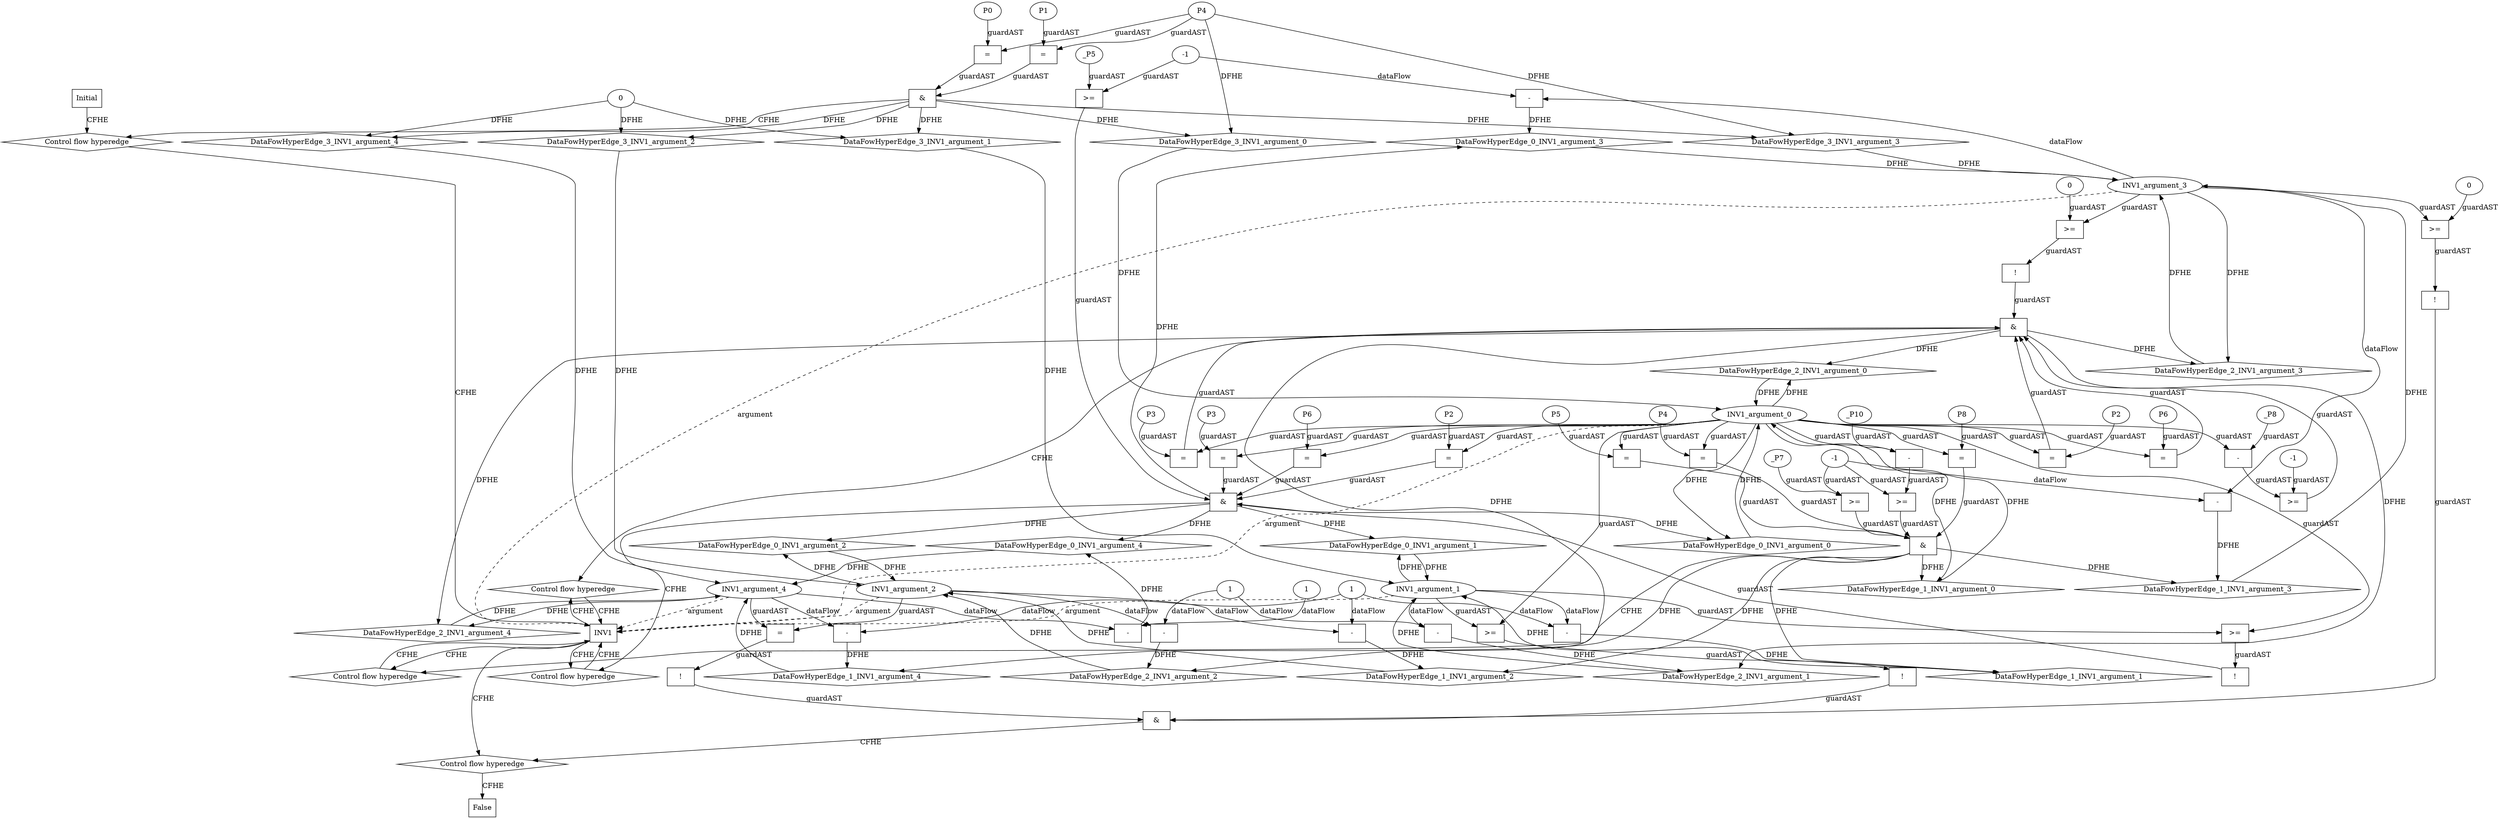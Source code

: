 // Horn Graph
digraph {
	"xxxINV1___INV1_0xxxdataFlow_0_node_0" [label="-"  nodeName="xxxINV1___INV1_0xxxdataFlow_0_node_0" class=Operator GNNNodeID=5 shape=rect]
	"xxxINV1___INV1_0xxxdataFlow_0_node_2" [label="-1"  nodeName="xxxINV1___INV1_0xxxdataFlow_0_node_2" class=IdealInt GNNNodeID=6]
		"INV1_argument_3" -> "xxxINV1___INV1_0xxxdataFlow_0_node_0" [ label="dataFlow"]
		"xxxINV1___INV1_0xxxdataFlow_0_node_2" -> "xxxINV1___INV1_0xxxdataFlow_0_node_0" [ label="dataFlow"]
	"xxxINV1___INV1_0xxxdataFlow1_node_0" [label="-"  nodeName="xxxINV1___INV1_0xxxdataFlow1_node_0" class=Operator GNNNodeID=7 shape=rect]
	"xxxINV1___INV1_0xxxdataFlow1_node_2" [label="1"  nodeName="xxxINV1___INV1_0xxxdataFlow1_node_2" class=IdealInt GNNNodeID=8]
		"INV1_argument_4" -> "xxxINV1___INV1_0xxxdataFlow1_node_0" [ label="dataFlow"]
		"xxxINV1___INV1_0xxxdataFlow1_node_2" -> "xxxINV1___INV1_0xxxdataFlow1_node_0" [ label="dataFlow"]
	"xxxINV1___INV1_0xxxguard_0_node_0" [label="="  nodeName="xxxINV1___INV1_0xxxguard_0_node_0" class=Operator GNNNodeID=9 shape=rect]
	"xxxINV1___INV1_0xxxguard_0_node_1" [label="P2"  nodeName="xxxINV1___INV1_0xxxguard_0_node_1" class=symbolicConstant GNNNodeID=10]
		"xxxINV1___INV1_0xxxguard_0_node_1" -> "xxxINV1___INV1_0xxxguard_0_node_0" [ label="guardAST"]
		"INV1_argument_0" -> "xxxINV1___INV1_0xxxguard_0_node_0" [ label="guardAST"]
	"xxxINV1___INV1_0xxxguard1_node_0" [label="="  nodeName="xxxINV1___INV1_0xxxguard1_node_0" class=Operator GNNNodeID=11 shape=rect]
	"xxxINV1___INV1_0xxxguard1_node_1" [label="P6"  nodeName="xxxINV1___INV1_0xxxguard1_node_1" class=symbolicConstant GNNNodeID=12]
		"xxxINV1___INV1_0xxxguard1_node_1" -> "xxxINV1___INV1_0xxxguard1_node_0" [ label="guardAST"]
		"INV1_argument_0" -> "xxxINV1___INV1_0xxxguard1_node_0" [ label="guardAST"]
	"xxxINV1___INV1_0xxxguard2_node_0" [label="!"  nodeName="xxxINV1___INV1_0xxxguard2_node_0" class=Operator GNNNodeID=13 shape=rect]
	"xxxINV1___INV1_0xxxguard2_node_1" [label=">="  nodeName="xxxINV1___INV1_0xxxguard2_node_1" class=Operator GNNNodeID=14 shape=rect]
		"xxxINV1___INV1_0xxxguard2_node_1" -> "xxxINV1___INV1_0xxxguard2_node_0" [ label="guardAST"]
		"INV1_argument_0" -> "xxxINV1___INV1_0xxxguard2_node_1" [ label="guardAST"]
		"INV1_argument_1" -> "xxxINV1___INV1_0xxxguard2_node_1" [ label="guardAST"]
	"xxxINV1___INV1_0xxxguard3_node_0" [label=">="  nodeName="xxxINV1___INV1_0xxxguard3_node_0" class=Operator GNNNodeID=15 shape=rect]
	"xxxINV1___INV1_0xxxguard3_node_1" [label="_P5"  nodeName="xxxINV1___INV1_0xxxguard3_node_1" class=symbolicConstant GNNNodeID=16]
		"xxxINV1___INV1_0xxxguard3_node_1" -> "xxxINV1___INV1_0xxxguard3_node_0" [ label="guardAST"]
		"xxxINV1___INV1_0xxxdataFlow_0_node_2" -> "xxxINV1___INV1_0xxxguard3_node_0" [ label="guardAST"]
	"xxxINV1___INV1_0xxxguard4_node_0" [label="="  nodeName="xxxINV1___INV1_0xxxguard4_node_0" class=Operator GNNNodeID=17 shape=rect]
	"xxxINV1___INV1_0xxxguard4_node_1" [label="P3"  nodeName="xxxINV1___INV1_0xxxguard4_node_1" class=symbolicConstant GNNNodeID=18]
		"xxxINV1___INV1_0xxxguard4_node_1" -> "xxxINV1___INV1_0xxxguard4_node_0" [ label="guardAST"]
		"INV1_argument_0" -> "xxxINV1___INV1_0xxxguard4_node_0" [ label="guardAST"]
	"xxxINV1___INV1_1xxxdataFlow_0_node_0" [label="-"  nodeName="xxxINV1___INV1_1xxxdataFlow_0_node_0" class=Operator GNNNodeID=19 shape=rect]
	"xxxINV1___INV1_1xxxdataFlow_0_node_2" [label="1"  nodeName="xxxINV1___INV1_1xxxdataFlow_0_node_2" class=IdealInt GNNNodeID=20]
		"INV1_argument_1" -> "xxxINV1___INV1_1xxxdataFlow_0_node_0" [ label="dataFlow"]
		"xxxINV1___INV1_1xxxdataFlow_0_node_2" -> "xxxINV1___INV1_1xxxdataFlow_0_node_0" [ label="dataFlow"]
	"xxxINV1___INV1_1xxxdataFlow1_node_0" [label="-"  nodeName="xxxINV1___INV1_1xxxdataFlow1_node_0" class=Operator GNNNodeID=21 shape=rect]
	"xxxINV1___INV1_1xxxdataFlow1_node_2" [label="-1"  nodeName="xxxINV1___INV1_1xxxdataFlow1_node_2" class=IdealInt GNNNodeID=22]
		"INV1_argument_3" -> "xxxINV1___INV1_1xxxdataFlow1_node_0" [ label="dataFlow"]
		"xxxINV1___INV1_1xxxdataFlow1_node_2" -> "xxxINV1___INV1_1xxxdataFlow1_node_0" [ label="dataFlow"]
	"xxxINV1___INV1_1xxxdataFlow2_node_0" [label="-"  nodeName="xxxINV1___INV1_1xxxdataFlow2_node_0" class=Operator GNNNodeID=23 shape=rect]
		"INV1_argument_2" -> "xxxINV1___INV1_1xxxdataFlow2_node_0" [ label="dataFlow"]
		"xxxINV1___INV1_1xxxdataFlow_0_node_2" -> "xxxINV1___INV1_1xxxdataFlow2_node_0" [ label="dataFlow"]
	"xxxINV1___INV1_1xxxdataFlow3_node_0" [label="-"  nodeName="xxxINV1___INV1_1xxxdataFlow3_node_0" class=Operator GNNNodeID=24 shape=rect]
		"INV1_argument_4" -> "xxxINV1___INV1_1xxxdataFlow3_node_0" [ label="dataFlow"]
		"xxxINV1___INV1_1xxxdataFlow_0_node_2" -> "xxxINV1___INV1_1xxxdataFlow3_node_0" [ label="dataFlow"]
	"xxxINV1___INV1_1xxxguard_0_node_0" [label="="  nodeName="xxxINV1___INV1_1xxxguard_0_node_0" class=Operator GNNNodeID=25 shape=rect]
	"xxxINV1___INV1_1xxxguard_0_node_1" [label="P4"  nodeName="xxxINV1___INV1_1xxxguard_0_node_1" class=symbolicConstant GNNNodeID=26]
		"xxxINV1___INV1_1xxxguard_0_node_1" -> "xxxINV1___INV1_1xxxguard_0_node_0" [ label="guardAST"]
		"INV1_argument_0" -> "xxxINV1___INV1_1xxxguard_0_node_0" [ label="guardAST"]
	"xxxINV1___INV1_1xxxguard1_node_0" [label="="  nodeName="xxxINV1___INV1_1xxxguard1_node_0" class=Operator GNNNodeID=27 shape=rect]
	"xxxINV1___INV1_1xxxguard1_node_1" [label="P8"  nodeName="xxxINV1___INV1_1xxxguard1_node_1" class=symbolicConstant GNNNodeID=28]
		"xxxINV1___INV1_1xxxguard1_node_1" -> "xxxINV1___INV1_1xxxguard1_node_0" [ label="guardAST"]
		"INV1_argument_0" -> "xxxINV1___INV1_1xxxguard1_node_0" [ label="guardAST"]
	"xxxINV1___INV1_1xxxguard2_node_0" [label=">="  nodeName="xxxINV1___INV1_1xxxguard2_node_0" class=Operator GNNNodeID=29 shape=rect]
	"xxxINV1___INV1_1xxxguard2_node_1" [label="_P7"  nodeName="xxxINV1___INV1_1xxxguard2_node_1" class=symbolicConstant GNNNodeID=30]
		"xxxINV1___INV1_1xxxguard2_node_1" -> "xxxINV1___INV1_1xxxguard2_node_0" [ label="guardAST"]
		"xxxINV1___INV1_1xxxdataFlow1_node_2" -> "xxxINV1___INV1_1xxxguard2_node_0" [ label="guardAST"]
	"xxxINV1___INV1_1xxxguard3_node_0" [label=">="  nodeName="xxxINV1___INV1_1xxxguard3_node_0" class=Operator GNNNodeID=31 shape=rect]
	"xxxINV1___INV1_1xxxguard3_node_1" [label="-"  nodeName="xxxINV1___INV1_1xxxguard3_node_1" class=Operator GNNNodeID=32 shape=rect]
	"xxxINV1___INV1_1xxxguard3_node_3" [label="_P10"  nodeName="xxxINV1___INV1_1xxxguard3_node_3" class=symbolicConstant GNNNodeID=33]
		"xxxINV1___INV1_1xxxguard3_node_1" -> "xxxINV1___INV1_1xxxguard3_node_0" [ label="guardAST"]
		"xxxINV1___INV1_1xxxdataFlow1_node_2" -> "xxxINV1___INV1_1xxxguard3_node_0" [ label="guardAST"]
		"INV1_argument_0" -> "xxxINV1___INV1_1xxxguard3_node_1" [ label="guardAST"]
		"xxxINV1___INV1_1xxxguard3_node_3" -> "xxxINV1___INV1_1xxxguard3_node_1" [ label="guardAST"]
	"xxxINV1___INV1_1xxxguard4_node_0" [label="="  nodeName="xxxINV1___INV1_1xxxguard4_node_0" class=Operator GNNNodeID=34 shape=rect]
	"xxxINV1___INV1_1xxxguard4_node_1" [label="P5"  nodeName="xxxINV1___INV1_1xxxguard4_node_1" class=symbolicConstant GNNNodeID=35]
		"xxxINV1___INV1_1xxxguard4_node_1" -> "xxxINV1___INV1_1xxxguard4_node_0" [ label="guardAST"]
		"INV1_argument_0" -> "xxxINV1___INV1_1xxxguard4_node_0" [ label="guardAST"]
	"xxxINV1___INV1_2xxxdataFlow_0_node_0" [label="-"  nodeName="xxxINV1___INV1_2xxxdataFlow_0_node_0" class=Operator GNNNodeID=36 shape=rect]
	"xxxINV1___INV1_2xxxdataFlow_0_node_2" [label="1"  nodeName="xxxINV1___INV1_2xxxdataFlow_0_node_2" class=IdealInt GNNNodeID=37]
		"INV1_argument_1" -> "xxxINV1___INV1_2xxxdataFlow_0_node_0" [ label="dataFlow"]
		"xxxINV1___INV1_2xxxdataFlow_0_node_2" -> "xxxINV1___INV1_2xxxdataFlow_0_node_0" [ label="dataFlow"]
	"xxxINV1___INV1_2xxxdataFlow1_node_0" [label="-"  nodeName="xxxINV1___INV1_2xxxdataFlow1_node_0" class=Operator GNNNodeID=38 shape=rect]
		"INV1_argument_2" -> "xxxINV1___INV1_2xxxdataFlow1_node_0" [ label="dataFlow"]
		"xxxINV1___INV1_2xxxdataFlow_0_node_2" -> "xxxINV1___INV1_2xxxdataFlow1_node_0" [ label="dataFlow"]
	"xxxINV1___INV1_2xxxguard_0_node_0" [label="="  nodeName="xxxINV1___INV1_2xxxguard_0_node_0" class=Operator GNNNodeID=39 shape=rect]
	"xxxINV1___INV1_2xxxguard_0_node_1" [label="P2"  nodeName="xxxINV1___INV1_2xxxguard_0_node_1" class=symbolicConstant GNNNodeID=40]
		"xxxINV1___INV1_2xxxguard_0_node_1" -> "xxxINV1___INV1_2xxxguard_0_node_0" [ label="guardAST"]
		"INV1_argument_0" -> "xxxINV1___INV1_2xxxguard_0_node_0" [ label="guardAST"]
	"xxxINV1___INV1_2xxxguard1_node_0" [label="="  nodeName="xxxINV1___INV1_2xxxguard1_node_0" class=Operator GNNNodeID=41 shape=rect]
	"xxxINV1___INV1_2xxxguard1_node_1" [label="P6"  nodeName="xxxINV1___INV1_2xxxguard1_node_1" class=symbolicConstant GNNNodeID=42]
		"xxxINV1___INV1_2xxxguard1_node_1" -> "xxxINV1___INV1_2xxxguard1_node_0" [ label="guardAST"]
		"INV1_argument_0" -> "xxxINV1___INV1_2xxxguard1_node_0" [ label="guardAST"]
	"xxxINV1___INV1_2xxxguard2_node_0" [label=">="  nodeName="xxxINV1___INV1_2xxxguard2_node_0" class=Operator GNNNodeID=43 shape=rect]
	"xxxINV1___INV1_2xxxguard2_node_1" [label="-"  nodeName="xxxINV1___INV1_2xxxguard2_node_1" class=Operator GNNNodeID=44 shape=rect]
	"xxxINV1___INV1_2xxxguard2_node_3" [label="_P8"  nodeName="xxxINV1___INV1_2xxxguard2_node_3" class=symbolicConstant GNNNodeID=45]
	"xxxINV1___INV1_2xxxguard2_node_4" [label="-1"  nodeName="xxxINV1___INV1_2xxxguard2_node_4" class=IdealInt GNNNodeID=46]
		"xxxINV1___INV1_2xxxguard2_node_1" -> "xxxINV1___INV1_2xxxguard2_node_0" [ label="guardAST"]
		"xxxINV1___INV1_2xxxguard2_node_4" -> "xxxINV1___INV1_2xxxguard2_node_0" [ label="guardAST"]
		"INV1_argument_0" -> "xxxINV1___INV1_2xxxguard2_node_1" [ label="guardAST"]
		"xxxINV1___INV1_2xxxguard2_node_3" -> "xxxINV1___INV1_2xxxguard2_node_1" [ label="guardAST"]
	"xxxINV1___INV1_2xxxguard3_node_0" [label="!"  nodeName="xxxINV1___INV1_2xxxguard3_node_0" class=Operator GNNNodeID=47 shape=rect]
	"xxxINV1___INV1_2xxxguard3_node_1" [label=">="  nodeName="xxxINV1___INV1_2xxxguard3_node_1" class=Operator GNNNodeID=48 shape=rect]
	"xxxINV1___INV1_2xxxguard3_node_3" [label="0"  nodeName="xxxINV1___INV1_2xxxguard3_node_3" class=IdealInt GNNNodeID=49]
		"xxxINV1___INV1_2xxxguard3_node_1" -> "xxxINV1___INV1_2xxxguard3_node_0" [ label="guardAST"]
		"INV1_argument_3" -> "xxxINV1___INV1_2xxxguard3_node_1" [ label="guardAST"]
		"xxxINV1___INV1_2xxxguard3_node_3" -> "xxxINV1___INV1_2xxxguard3_node_1" [ label="guardAST"]
	"xxxINV1___INV1_2xxxguard4_node_0" [label="="  nodeName="xxxINV1___INV1_2xxxguard4_node_0" class=Operator GNNNodeID=50 shape=rect]
	"xxxINV1___INV1_2xxxguard4_node_1" [label="P3"  nodeName="xxxINV1___INV1_2xxxguard4_node_1" class=symbolicConstant GNNNodeID=51]
		"xxxINV1___INV1_2xxxguard4_node_1" -> "xxxINV1___INV1_2xxxguard4_node_0" [ label="guardAST"]
		"INV1_argument_0" -> "xxxINV1___INV1_2xxxguard4_node_0" [ label="guardAST"]
	"xxxINV1___Initial_3xxxdataFlow_0_node_0" [label="0"  nodeName="xxxINV1___Initial_3xxxdataFlow_0_node_0" class=IdealInt GNNNodeID=52]
	"xxxINV1___Initial_3xxxdataFlow3_node_0" [label="P4"  nodeName="xxxINV1___Initial_3xxxdataFlow3_node_0" class=symbolicConstant GNNNodeID=53]
	"xxxINV1___Initial_3xxxguard_0_node_0" [label="="  nodeName="xxxINV1___Initial_3xxxguard_0_node_0" class=Operator GNNNodeID=54 shape=rect]
	"xxxINV1___Initial_3xxxguard_0_node_1" [label="P0"  nodeName="xxxINV1___Initial_3xxxguard_0_node_1" class=symbolicConstant GNNNodeID=55]
		"xxxINV1___Initial_3xxxguard_0_node_1" -> "xxxINV1___Initial_3xxxguard_0_node_0" [ label="guardAST"]
		"xxxINV1___Initial_3xxxdataFlow3_node_0" -> "xxxINV1___Initial_3xxxguard_0_node_0" [ label="guardAST"]
	"xxxINV1___Initial_3xxxguard1_node_0" [label="="  nodeName="xxxINV1___Initial_3xxxguard1_node_0" class=Operator GNNNodeID=56 shape=rect]
	"xxxINV1___Initial_3xxxguard1_node_1" [label="P1"  nodeName="xxxINV1___Initial_3xxxguard1_node_1" class=symbolicConstant GNNNodeID=57]
		"xxxINV1___Initial_3xxxguard1_node_1" -> "xxxINV1___Initial_3xxxguard1_node_0" [ label="guardAST"]
		"xxxINV1___Initial_3xxxdataFlow3_node_0" -> "xxxINV1___Initial_3xxxguard1_node_0" [ label="guardAST"]
	"xxxFALSE___INV1_4xxxguard_0_node_0" [label="!"  nodeName="xxxFALSE___INV1_4xxxguard_0_node_0" class=Operator GNNNodeID=58 shape=rect]
	"xxxFALSE___INV1_4xxxguard_0_node_1" [label=">="  nodeName="xxxFALSE___INV1_4xxxguard_0_node_1" class=Operator GNNNodeID=59 shape=rect]
		"xxxFALSE___INV1_4xxxguard_0_node_1" -> "xxxFALSE___INV1_4xxxguard_0_node_0" [ label="guardAST"]
		"INV1_argument_0" -> "xxxFALSE___INV1_4xxxguard_0_node_1" [ label="guardAST"]
		"INV1_argument_1" -> "xxxFALSE___INV1_4xxxguard_0_node_1" [ label="guardAST"]
	"xxxFALSE___INV1_4xxxguard1_node_0" [label="!"  nodeName="xxxFALSE___INV1_4xxxguard1_node_0" class=Operator GNNNodeID=60 shape=rect]
	"xxxFALSE___INV1_4xxxguard1_node_1" [label=">="  nodeName="xxxFALSE___INV1_4xxxguard1_node_1" class=Operator GNNNodeID=61 shape=rect]
	"xxxFALSE___INV1_4xxxguard1_node_3" [label="0"  nodeName="xxxFALSE___INV1_4xxxguard1_node_3" class=IdealInt GNNNodeID=62]
		"xxxFALSE___INV1_4xxxguard1_node_1" -> "xxxFALSE___INV1_4xxxguard1_node_0" [ label="guardAST"]
		"INV1_argument_3" -> "xxxFALSE___INV1_4xxxguard1_node_1" [ label="guardAST"]
		"xxxFALSE___INV1_4xxxguard1_node_3" -> "xxxFALSE___INV1_4xxxguard1_node_1" [ label="guardAST"]
	"xxxFALSE___INV1_4xxxguard2_node_0" [label="!"  nodeName="xxxFALSE___INV1_4xxxguard2_node_0" class=Operator GNNNodeID=63 shape=rect]
	"xxxFALSE___INV1_4xxxguard2_node_1" [label="="  nodeName="xxxFALSE___INV1_4xxxguard2_node_1" class=Operator GNNNodeID=64 shape=rect]
		"xxxFALSE___INV1_4xxxguard2_node_1" -> "xxxFALSE___INV1_4xxxguard2_node_0" [ label="guardAST"]
		"INV1_argument_2" -> "xxxFALSE___INV1_4xxxguard2_node_1" [ label="guardAST"]
		"INV1_argument_4" -> "xxxFALSE___INV1_4xxxguard2_node_1" [ label="guardAST"]
	"INV1" [label="INV1"  nodeName="INV1" class=CONTROL GNNNodeID=65 shape="rect"]
	"FALSE" [label="False"  nodeName=False class=CONTROL GNNNodeID=66 shape="rect"]
	"Initial" [label="Initial"  nodeName=Initial class=CONTROL GNNNodeID=67 shape="rect"]
	"ControlFowHyperEdge_0" [label="Control flow hyperedge"  hyperEdgeNodeID=0 nodeName=ControlFowHyperEdge_0 class=controlFlowHyperEdge shape="diamond"]
		"INV1" -> ControlFowHyperEdge_0 [ label="CFHE"]
		"ControlFowHyperEdge_0" -> "INV1" [ label="CFHE"]
	"ControlFowHyperEdge_1" [label="Control flow hyperedge"  hyperEdgeNodeID=1 nodeName=ControlFowHyperEdge_1 class=controlFlowHyperEdge shape="diamond"]
		"INV1" -> ControlFowHyperEdge_1 [ label="CFHE"]
		"ControlFowHyperEdge_1" -> "INV1" [ label="CFHE"]
	"ControlFowHyperEdge_2" [label="Control flow hyperedge"  hyperEdgeNodeID=2 nodeName=ControlFowHyperEdge_2 class=controlFlowHyperEdge shape="diamond"]
		"INV1" -> ControlFowHyperEdge_2 [ label="CFHE"]
		"ControlFowHyperEdge_2" -> "INV1" [ label="CFHE"]
	"ControlFowHyperEdge_3" [label="Control flow hyperedge"  hyperEdgeNodeID=3 nodeName=ControlFowHyperEdge_3 class=controlFlowHyperEdge shape="diamond"]
		"Initial" -> ControlFowHyperEdge_3 [ label="CFHE"]
		"ControlFowHyperEdge_3" -> "INV1" [ label="CFHE"]
	"ControlFowHyperEdge_4" [label="Control flow hyperedge"  hyperEdgeNodeID=4 nodeName=ControlFowHyperEdge_4 class=controlFlowHyperEdge shape="diamond"]
		"INV1" -> ControlFowHyperEdge_4 [ label="CFHE"]
		"ControlFowHyperEdge_4" -> "FALSE" [ label="CFHE"]
	"INV1_argument_0" [label="INV1_argument_0"  nodeName=argument0 class=argument shape=oval GNNNodeID=68 head="INV1"]
		"INV1_argument_0" -> "INV1" [ label="argument" style=dashed]
	"INV1_argument_1" [label="INV1_argument_1"  nodeName=argument1 class=argument shape=oval GNNNodeID=68 head="INV1"]
		"INV1_argument_1" -> "INV1" [ label="argument" style=dashed]
	"INV1_argument_2" [label="INV1_argument_2"  nodeName=argument2 class=argument shape=oval GNNNodeID=68 head="INV1"]
		"INV1_argument_2" -> "INV1" [ label="argument" style=dashed]
	"INV1_argument_3" [label="INV1_argument_3"  nodeName=argument3 class=argument shape=oval GNNNodeID=68 head="INV1"]
		"INV1_argument_3" -> "INV1" [ label="argument" style=dashed]
	"INV1_argument_4" [label="INV1_argument_4"  nodeName=argument4 class=argument shape=oval GNNNodeID=68 head="INV1"]
		"INV1_argument_4" -> "INV1" [ label="argument" style=dashed]
	"xxxINV1___INV1_0xxx_and" [label="&"  andName="xxxINV1___INV1_0xxx_and" class=Operator shape=rect]
		"xxxINV1___INV1_0xxxguard1_node_0" -> "xxxINV1___INV1_0xxx_and" [ label="guardAST"]
		"xxxINV1___INV1_0xxxguard2_node_0" -> "xxxINV1___INV1_0xxx_and" [ label="guardAST"]
		"xxxINV1___INV1_0xxxguard_0_node_0" -> "xxxINV1___INV1_0xxx_and" [ label="guardAST"]
		"xxxINV1___INV1_0xxxguard4_node_0" -> "xxxINV1___INV1_0xxx_and" [ label="guardAST"]
		"xxxINV1___INV1_0xxxguard3_node_0" -> "xxxINV1___INV1_0xxx_and" [ label="guardAST"]
		"xxxINV1___INV1_0xxx_and" -> "ControlFowHyperEdge_0" [ label="CFHE"]
	"xxxINV1___INV1_1xxx_and" [label="&"  andName="xxxINV1___INV1_1xxx_and" class=Operator shape=rect]
		"xxxINV1___INV1_1xxxguard2_node_0" -> "xxxINV1___INV1_1xxx_and" [ label="guardAST"]
		"xxxINV1___INV1_1xxxguard3_node_0" -> "xxxINV1___INV1_1xxx_and" [ label="guardAST"]
		"xxxINV1___INV1_1xxxguard_0_node_0" -> "xxxINV1___INV1_1xxx_and" [ label="guardAST"]
		"xxxINV1___INV1_1xxxguard4_node_0" -> "xxxINV1___INV1_1xxx_and" [ label="guardAST"]
		"xxxINV1___INV1_1xxxguard1_node_0" -> "xxxINV1___INV1_1xxx_and" [ label="guardAST"]
		"xxxINV1___INV1_1xxx_and" -> "ControlFowHyperEdge_1" [ label="CFHE"]
	"xxxINV1___INV1_2xxx_and" [label="&"  andName="xxxINV1___INV1_2xxx_and" class=Operator shape=rect]
		"xxxINV1___INV1_2xxxguard3_node_0" -> "xxxINV1___INV1_2xxx_and" [ label="guardAST"]
		"xxxINV1___INV1_2xxxguard4_node_0" -> "xxxINV1___INV1_2xxx_and" [ label="guardAST"]
		"xxxINV1___INV1_2xxxguard_0_node_0" -> "xxxINV1___INV1_2xxx_and" [ label="guardAST"]
		"xxxINV1___INV1_2xxxguard2_node_0" -> "xxxINV1___INV1_2xxx_and" [ label="guardAST"]
		"xxxINV1___INV1_2xxxguard1_node_0" -> "xxxINV1___INV1_2xxx_and" [ label="guardAST"]
		"xxxINV1___INV1_2xxx_and" -> "ControlFowHyperEdge_2" [ label="CFHE"]
	"xxxINV1___Initial_3xxx_and" [label="&"  andName="xxxINV1___Initial_3xxx_and" class=Operator shape=rect]
		"xxxINV1___Initial_3xxxguard_0_node_0" -> "xxxINV1___Initial_3xxx_and" [ label="guardAST"]
		"xxxINV1___Initial_3xxxguard1_node_0" -> "xxxINV1___Initial_3xxx_and" [ label="guardAST"]
		"xxxINV1___Initial_3xxx_and" -> "ControlFowHyperEdge_3" [ label="CFHE"]
	"xxxFALSE___INV1_4xxx_and" [label="&"  andName="xxxFALSE___INV1_4xxx_and" class=Operator shape=rect]
		"xxxFALSE___INV1_4xxxguard_0_node_0" -> "xxxFALSE___INV1_4xxx_and" [ label="guardAST"]
		"xxxFALSE___INV1_4xxxguard1_node_0" -> "xxxFALSE___INV1_4xxx_and" [ label="guardAST"]
		"xxxFALSE___INV1_4xxxguard2_node_0" -> "xxxFALSE___INV1_4xxx_and" [ label="guardAST"]
		"xxxFALSE___INV1_4xxx_and" -> "ControlFowHyperEdge_4" [ label="CFHE"]
		"INV1_argument_0" -> "DataFowHyperEdge_0_INV1_argument_0" [ label="DFHE"]
	"DataFowHyperEdge_0_INV1_argument_0" [label="DataFowHyperEdge_0_INV1_argument_0"  nodeName="DataFowHyperEdge_0_INV1_argument_0" class=DataFlowHyperedge shape=diamond]
		"DataFowHyperEdge_0_INV1_argument_0" -> "INV1_argument_0" [ label="DFHE"]
		"xxxINV1___INV1_0xxx_and" -> "DataFowHyperEdge_0_INV1_argument_0" [ label="DFHE"]
		"INV1_argument_1" -> "DataFowHyperEdge_0_INV1_argument_1" [ label="DFHE"]
	"DataFowHyperEdge_0_INV1_argument_1" [label="DataFowHyperEdge_0_INV1_argument_1"  nodeName="DataFowHyperEdge_0_INV1_argument_1" class=DataFlowHyperedge shape=diamond]
		"DataFowHyperEdge_0_INV1_argument_1" -> "INV1_argument_1" [ label="DFHE"]
		"xxxINV1___INV1_0xxx_and" -> "DataFowHyperEdge_0_INV1_argument_1" [ label="DFHE"]
		"INV1_argument_2" -> "DataFowHyperEdge_0_INV1_argument_2" [ label="DFHE"]
	"DataFowHyperEdge_0_INV1_argument_2" [label="DataFowHyperEdge_0_INV1_argument_2"  nodeName="DataFowHyperEdge_0_INV1_argument_2" class=DataFlowHyperedge shape=diamond]
		"DataFowHyperEdge_0_INV1_argument_2" -> "INV1_argument_2" [ label="DFHE"]
		"xxxINV1___INV1_0xxx_and" -> "DataFowHyperEdge_0_INV1_argument_2" [ label="DFHE"]
		"INV1_argument_0" -> "DataFowHyperEdge_1_INV1_argument_0" [ label="DFHE"]
	"DataFowHyperEdge_1_INV1_argument_0" [label="DataFowHyperEdge_1_INV1_argument_0"  nodeName="DataFowHyperEdge_1_INV1_argument_0" class=DataFlowHyperedge shape=diamond]
		"DataFowHyperEdge_1_INV1_argument_0" -> "INV1_argument_0" [ label="DFHE"]
		"xxxINV1___INV1_1xxx_and" -> "DataFowHyperEdge_1_INV1_argument_0" [ label="DFHE"]
		"INV1_argument_0" -> "DataFowHyperEdge_2_INV1_argument_0" [ label="DFHE"]
	"DataFowHyperEdge_2_INV1_argument_0" [label="DataFowHyperEdge_2_INV1_argument_0"  nodeName="DataFowHyperEdge_2_INV1_argument_0" class=DataFlowHyperedge shape=diamond]
		"DataFowHyperEdge_2_INV1_argument_0" -> "INV1_argument_0" [ label="DFHE"]
		"xxxINV1___INV1_2xxx_and" -> "DataFowHyperEdge_2_INV1_argument_0" [ label="DFHE"]
		"INV1_argument_3" -> "DataFowHyperEdge_2_INV1_argument_3" [ label="DFHE"]
	"DataFowHyperEdge_2_INV1_argument_3" [label="DataFowHyperEdge_2_INV1_argument_3"  nodeName="DataFowHyperEdge_2_INV1_argument_3" class=DataFlowHyperedge shape=diamond]
		"DataFowHyperEdge_2_INV1_argument_3" -> "INV1_argument_3" [ label="DFHE"]
		"xxxINV1___INV1_2xxx_and" -> "DataFowHyperEdge_2_INV1_argument_3" [ label="DFHE"]
		"INV1_argument_4" -> "DataFowHyperEdge_2_INV1_argument_4" [ label="DFHE"]
	"DataFowHyperEdge_2_INV1_argument_4" [label="DataFowHyperEdge_2_INV1_argument_4"  nodeName="DataFowHyperEdge_2_INV1_argument_4" class=DataFlowHyperedge shape=diamond]
		"DataFowHyperEdge_2_INV1_argument_4" -> "INV1_argument_4" [ label="DFHE"]
		"xxxINV1___INV1_2xxx_and" -> "DataFowHyperEdge_2_INV1_argument_4" [ label="DFHE"]
	"DataFowHyperEdge_0_INV1_argument_3" [label="DataFowHyperEdge_0_INV1_argument_3"  nodeName="DataFowHyperEdge_0_INV1_argument_3" class=DataFlowHyperedge shape=diamond]
		"DataFowHyperEdge_0_INV1_argument_3" -> "INV1_argument_3" [ label="DFHE"]
		"xxxINV1___INV1_0xxx_and" -> "DataFowHyperEdge_0_INV1_argument_3" [ label="DFHE"]
		"xxxINV1___INV1_0xxxdataFlow_0_node_0" -> "DataFowHyperEdge_0_INV1_argument_3" [ label="DFHE"]
	"DataFowHyperEdge_0_INV1_argument_4" [label="DataFowHyperEdge_0_INV1_argument_4"  nodeName="DataFowHyperEdge_0_INV1_argument_4" class=DataFlowHyperedge shape=diamond]
		"DataFowHyperEdge_0_INV1_argument_4" -> "INV1_argument_4" [ label="DFHE"]
		"xxxINV1___INV1_0xxx_and" -> "DataFowHyperEdge_0_INV1_argument_4" [ label="DFHE"]
		"xxxINV1___INV1_0xxxdataFlow1_node_0" -> "DataFowHyperEdge_0_INV1_argument_4" [ label="DFHE"]
	"DataFowHyperEdge_1_INV1_argument_1" [label="DataFowHyperEdge_1_INV1_argument_1"  nodeName="DataFowHyperEdge_1_INV1_argument_1" class=DataFlowHyperedge shape=diamond]
		"DataFowHyperEdge_1_INV1_argument_1" -> "INV1_argument_1" [ label="DFHE"]
		"xxxINV1___INV1_1xxx_and" -> "DataFowHyperEdge_1_INV1_argument_1" [ label="DFHE"]
		"xxxINV1___INV1_1xxxdataFlow_0_node_0" -> "DataFowHyperEdge_1_INV1_argument_1" [ label="DFHE"]
	"DataFowHyperEdge_1_INV1_argument_2" [label="DataFowHyperEdge_1_INV1_argument_2"  nodeName="DataFowHyperEdge_1_INV1_argument_2" class=DataFlowHyperedge shape=diamond]
		"DataFowHyperEdge_1_INV1_argument_2" -> "INV1_argument_2" [ label="DFHE"]
		"xxxINV1___INV1_1xxx_and" -> "DataFowHyperEdge_1_INV1_argument_2" [ label="DFHE"]
		"xxxINV1___INV1_1xxxdataFlow2_node_0" -> "DataFowHyperEdge_1_INV1_argument_2" [ label="DFHE"]
	"DataFowHyperEdge_1_INV1_argument_3" [label="DataFowHyperEdge_1_INV1_argument_3"  nodeName="DataFowHyperEdge_1_INV1_argument_3" class=DataFlowHyperedge shape=diamond]
		"DataFowHyperEdge_1_INV1_argument_3" -> "INV1_argument_3" [ label="DFHE"]
		"xxxINV1___INV1_1xxx_and" -> "DataFowHyperEdge_1_INV1_argument_3" [ label="DFHE"]
		"xxxINV1___INV1_1xxxdataFlow1_node_0" -> "DataFowHyperEdge_1_INV1_argument_3" [ label="DFHE"]
	"DataFowHyperEdge_1_INV1_argument_4" [label="DataFowHyperEdge_1_INV1_argument_4"  nodeName="DataFowHyperEdge_1_INV1_argument_4" class=DataFlowHyperedge shape=diamond]
		"DataFowHyperEdge_1_INV1_argument_4" -> "INV1_argument_4" [ label="DFHE"]
		"xxxINV1___INV1_1xxx_and" -> "DataFowHyperEdge_1_INV1_argument_4" [ label="DFHE"]
		"xxxINV1___INV1_1xxxdataFlow3_node_0" -> "DataFowHyperEdge_1_INV1_argument_4" [ label="DFHE"]
	"DataFowHyperEdge_2_INV1_argument_1" [label="DataFowHyperEdge_2_INV1_argument_1"  nodeName="DataFowHyperEdge_2_INV1_argument_1" class=DataFlowHyperedge shape=diamond]
		"DataFowHyperEdge_2_INV1_argument_1" -> "INV1_argument_1" [ label="DFHE"]
		"xxxINV1___INV1_2xxx_and" -> "DataFowHyperEdge_2_INV1_argument_1" [ label="DFHE"]
		"xxxINV1___INV1_2xxxdataFlow_0_node_0" -> "DataFowHyperEdge_2_INV1_argument_1" [ label="DFHE"]
	"DataFowHyperEdge_2_INV1_argument_2" [label="DataFowHyperEdge_2_INV1_argument_2"  nodeName="DataFowHyperEdge_2_INV1_argument_2" class=DataFlowHyperedge shape=diamond]
		"DataFowHyperEdge_2_INV1_argument_2" -> "INV1_argument_2" [ label="DFHE"]
		"xxxINV1___INV1_2xxx_and" -> "DataFowHyperEdge_2_INV1_argument_2" [ label="DFHE"]
		"xxxINV1___INV1_2xxxdataFlow1_node_0" -> "DataFowHyperEdge_2_INV1_argument_2" [ label="DFHE"]
	"DataFowHyperEdge_3_INV1_argument_0" [label="DataFowHyperEdge_3_INV1_argument_0"  nodeName="DataFowHyperEdge_3_INV1_argument_0" class=DataFlowHyperedge shape=diamond]
		"DataFowHyperEdge_3_INV1_argument_0" -> "INV1_argument_0" [ label="DFHE"]
		"xxxINV1___Initial_3xxx_and" -> "DataFowHyperEdge_3_INV1_argument_0" [ label="DFHE"]
		"xxxINV1___Initial_3xxxdataFlow3_node_0" -> "DataFowHyperEdge_3_INV1_argument_0" [ label="DFHE"]
	"DataFowHyperEdge_3_INV1_argument_1" [label="DataFowHyperEdge_3_INV1_argument_1"  nodeName="DataFowHyperEdge_3_INV1_argument_1" class=DataFlowHyperedge shape=diamond]
		"DataFowHyperEdge_3_INV1_argument_1" -> "INV1_argument_1" [ label="DFHE"]
		"xxxINV1___Initial_3xxx_and" -> "DataFowHyperEdge_3_INV1_argument_1" [ label="DFHE"]
		"xxxINV1___Initial_3xxxdataFlow_0_node_0" -> "DataFowHyperEdge_3_INV1_argument_1" [ label="DFHE"]
	"DataFowHyperEdge_3_INV1_argument_2" [label="DataFowHyperEdge_3_INV1_argument_2"  nodeName="DataFowHyperEdge_3_INV1_argument_2" class=DataFlowHyperedge shape=diamond]
		"DataFowHyperEdge_3_INV1_argument_2" -> "INV1_argument_2" [ label="DFHE"]
		"xxxINV1___Initial_3xxx_and" -> "DataFowHyperEdge_3_INV1_argument_2" [ label="DFHE"]
		"xxxINV1___Initial_3xxxdataFlow_0_node_0" -> "DataFowHyperEdge_3_INV1_argument_2" [ label="DFHE"]
	"DataFowHyperEdge_3_INV1_argument_3" [label="DataFowHyperEdge_3_INV1_argument_3"  nodeName="DataFowHyperEdge_3_INV1_argument_3" class=DataFlowHyperedge shape=diamond]
		"DataFowHyperEdge_3_INV1_argument_3" -> "INV1_argument_3" [ label="DFHE"]
		"xxxINV1___Initial_3xxx_and" -> "DataFowHyperEdge_3_INV1_argument_3" [ label="DFHE"]
		"xxxINV1___Initial_3xxxdataFlow3_node_0" -> "DataFowHyperEdge_3_INV1_argument_3" [ label="DFHE"]
	"DataFowHyperEdge_3_INV1_argument_4" [label="DataFowHyperEdge_3_INV1_argument_4"  nodeName="DataFowHyperEdge_3_INV1_argument_4" class=DataFlowHyperedge shape=diamond]
		"DataFowHyperEdge_3_INV1_argument_4" -> "INV1_argument_4" [ label="DFHE"]
		"xxxINV1___Initial_3xxx_and" -> "DataFowHyperEdge_3_INV1_argument_4" [ label="DFHE"]
		"xxxINV1___Initial_3xxxdataFlow_0_node_0" -> "DataFowHyperEdge_3_INV1_argument_4" [ label="DFHE"]
}
